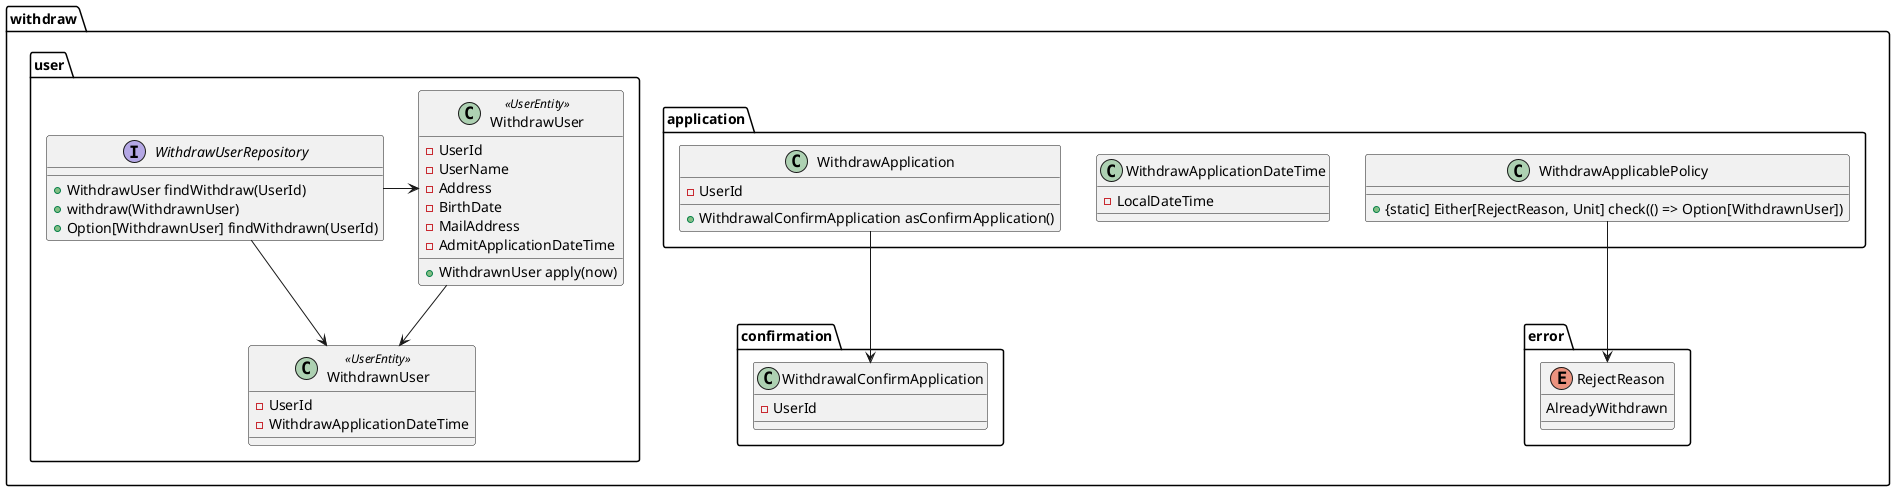 @startuml

package withdraw {
  package confirmation {
    class WithdrawalConfirmApplication {
      - UserId
    }
  }
  package application {
    class WithdrawApplication {
      - UserId
      + WithdrawalConfirmApplication asConfirmApplication()
    }
    WithdrawApplication --> WithdrawalConfirmApplication
    class WithdrawApplicationDateTime {
      - LocalDateTime
    }
    class WithdrawApplicablePolicy {
      + {static] Either[RejectReason, Unit] check(() => Option[WithdrawnUser])
    }
  }
  package user {
    class WithdrawUser<<UserEntity>> {
      - UserId
      - UserName
      - Address
      - BirthDate
      - MailAddress
      - AdmitApplicationDateTime
      + WithdrawnUser apply(now)
    }
    class WithdrawnUser<<UserEntity>> {
      - UserId
      - WithdrawApplicationDateTime
    }
    interface WithdrawUserRepository {
      + WithdrawUser findWithdraw(UserId)
      + withdraw(WithdrawnUser)
      + Option[WithdrawnUser] findWithdrawn(UserId)
    }
    WithdrawUser --> WithdrawnUser
    WithdrawUserRepository --> WithdrawnUser
    WithdrawUserRepository -> WithdrawUser
  }
  package error {
    enum RejectReason {
      AlreadyWithdrawn
    }
  }
  WithdrawApplicablePolicy --> RejectReason
}

@enduml